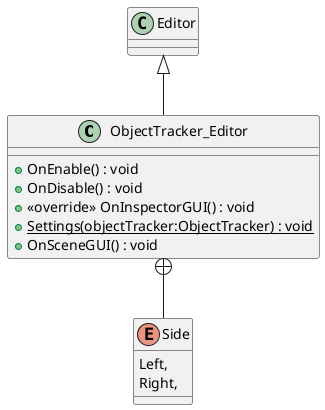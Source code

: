 @startuml
class ObjectTracker_Editor {
    + OnEnable() : void
    + OnDisable() : void
    + <<override>> OnInspectorGUI() : void
    + {static} Settings(objectTracker:ObjectTracker) : void
    + OnSceneGUI() : void
}
enum Side {
    Left,
    Right,
}
Editor <|-- ObjectTracker_Editor
ObjectTracker_Editor +-- Side
@enduml
